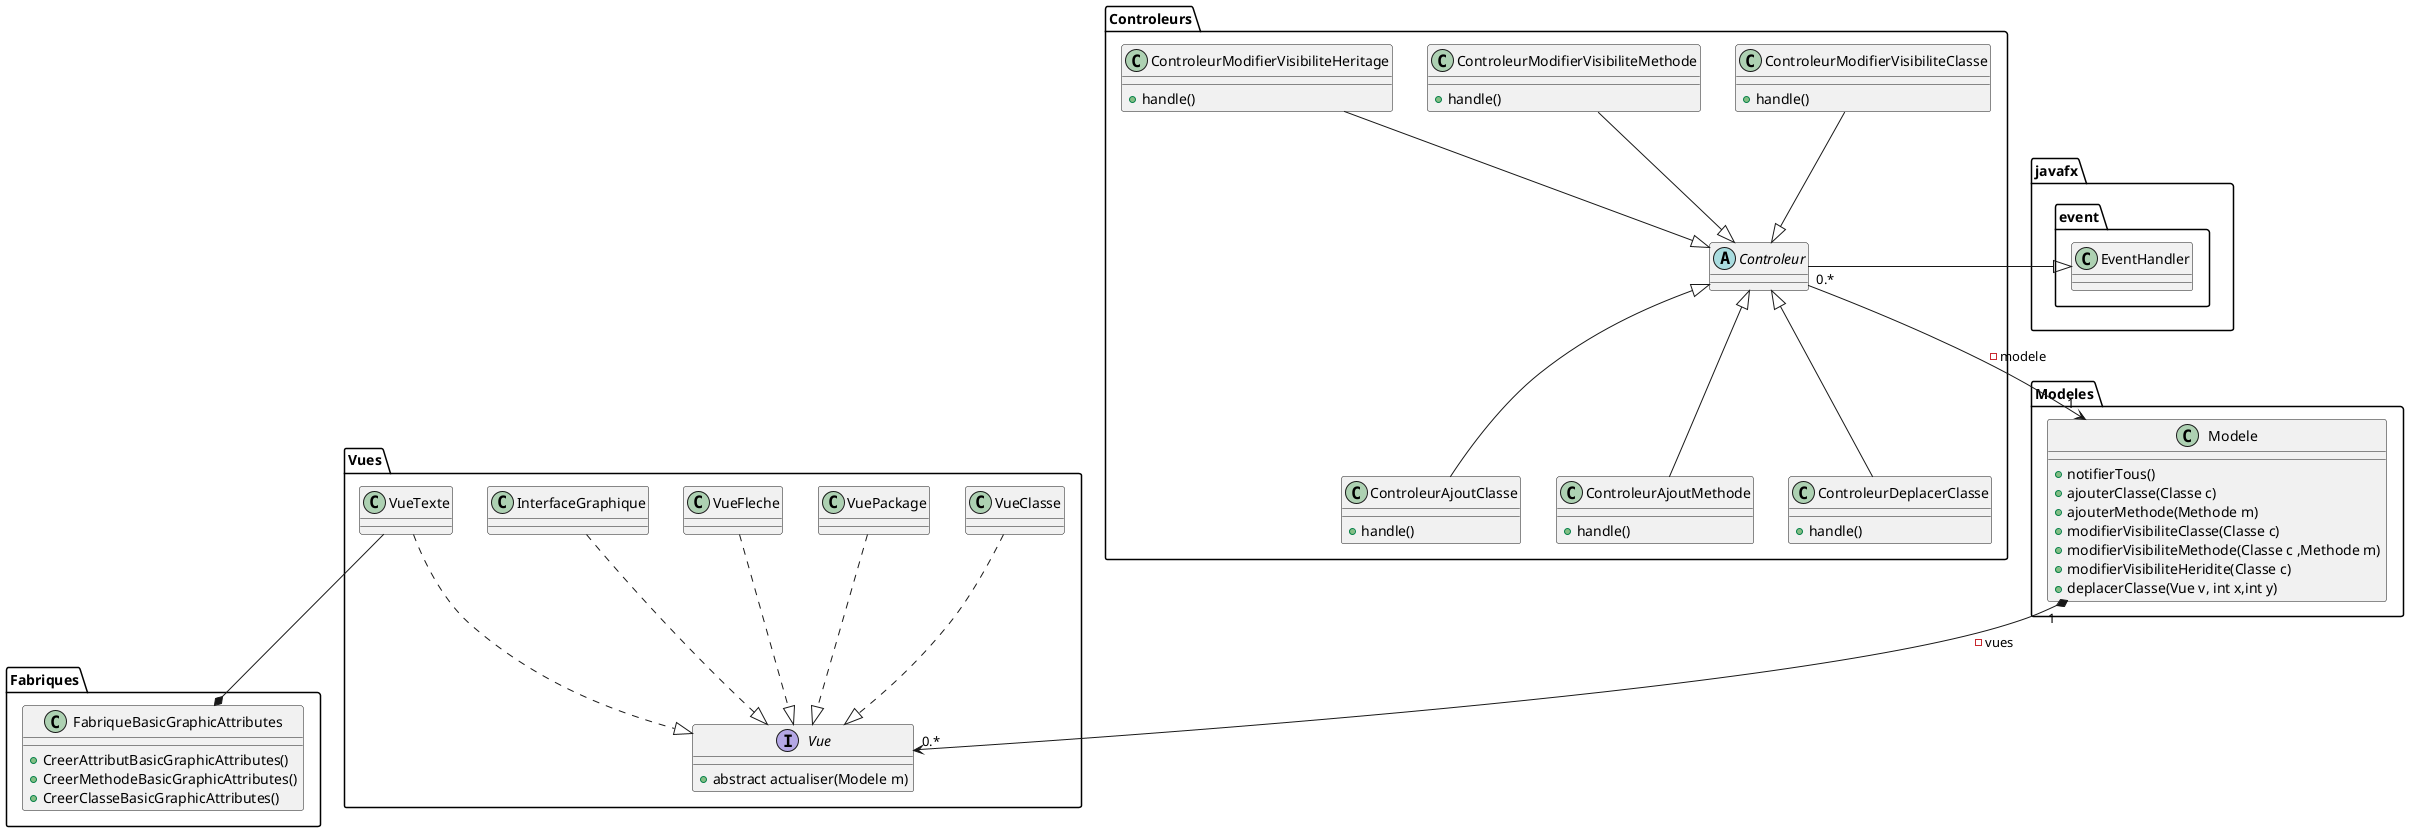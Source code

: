 @startuml
package Controleurs{
abstract class Controleur{
}
class ControleurAjoutClasse{
+handle()
}
class ControleurAjoutMethode{
+handle()
}
class ControleurDeplacerClasse{
+handle()
}
class ControleurModifierVisibiliteClasse{
+handle()
}
class ControleurModifierVisibiliteMethode{
+handle()
}
class ControleurModifierVisibiliteHeritage{
+handle()
}
}
package Modeles{
class Modele{
+notifierTous()
+ajouterClasse(Classe c)
+ajouterMethode(Methode m)
+modifierVisibiliteClasse(Classe c)
+modifierVisibiliteMethode(Classe c ,Methode m)
+modifierVisibiliteHeridite(Classe c)
+deplacerClasse(Vue v, int x,int y)
}
}
package Vues{
interface Vue{
+ abstract actualiser(Modele m)
}
class VueClasse{
}
class VuePackage{
}
class VueFleche{
}
class VueTexte{
}
class InterfaceGraphique{
}
}
package Fabriques{
class FabriqueBasicGraphicAttributes{
+CreerAttributBasicGraphicAttributes()
+CreerMethodeBasicGraphicAttributes()
+CreerClasseBasicGraphicAttributes()
}
}
package javafx{
package event{
class EventHandler
}
}
ControleurModifierVisibiliteClasse --|> Controleur
ControleurModifierVisibiliteMethode --|> Controleur
ControleurModifierVisibiliteHeritage --|> Controleur
VueTexte ..|> Vue
VueTexte --* FabriqueBasicGraphicAttributes
Controleur -|> EventHandler
Controleur <|-- ControleurAjoutClasse
Controleur <|-- ControleurAjoutMethode
Controleur <|-- ControleurDeplacerClasse
Controleur "0.*"-->"1" Modele : -modele
Modele "1"*-->"0.*" Vue : - vues
InterfaceGraphique ..|> Vue
VueFleche ..|> Vue
VueClasse ..|> Vue
VuePackage ..|> Vue
@enduml